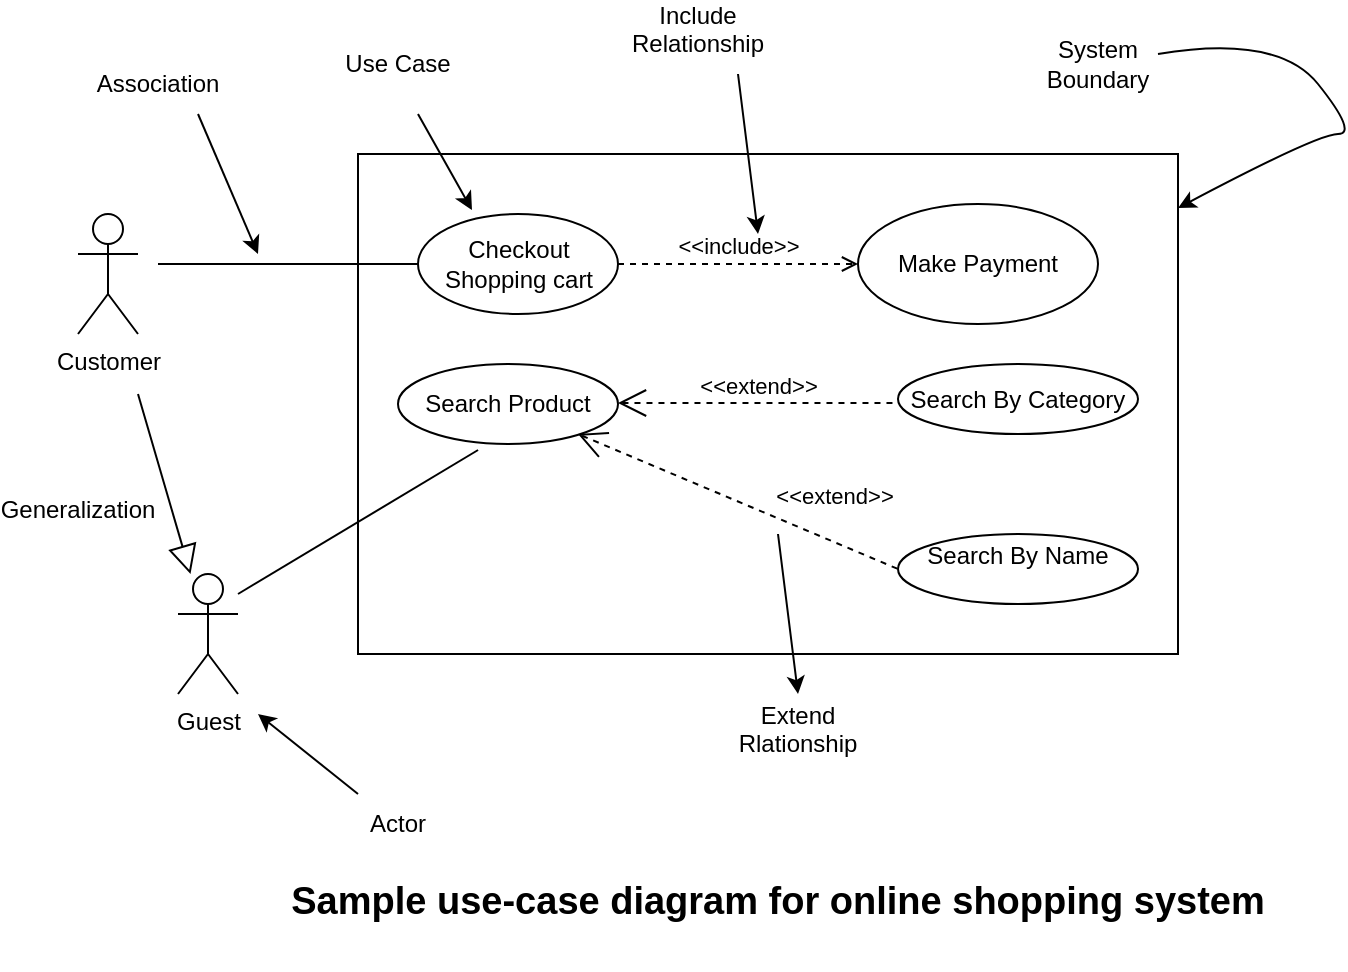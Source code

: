 <mxfile version="20.2.2" type="github">
  <diagram id="UubX5dcgKOnRHBO35QM9" name="Page-1">
    <mxGraphModel dx="782" dy="420" grid="1" gridSize="10" guides="1" tooltips="1" connect="1" arrows="1" fold="1" page="1" pageScale="1" pageWidth="850" pageHeight="1100" math="0" shadow="0">
      <root>
        <mxCell id="0" />
        <mxCell id="1" parent="0" />
        <mxCell id="sQjCd_Z69TwKa3vilqSy-1" value="" style="html=1;" parent="1" vertex="1">
          <mxGeometry x="180" y="90" width="410" height="250" as="geometry" />
        </mxCell>
        <mxCell id="sQjCd_Z69TwKa3vilqSy-2" value="" style="curved=1;endArrow=classic;html=1;rounded=0;entryX=1;entryY=0.108;entryDx=0;entryDy=0;entryPerimeter=0;" parent="1" target="sQjCd_Z69TwKa3vilqSy-1" edge="1">
          <mxGeometry width="50" height="50" relative="1" as="geometry">
            <mxPoint x="580" y="40" as="sourcePoint" />
            <mxPoint x="590" y="70" as="targetPoint" />
            <Array as="points">
              <mxPoint x="640" y="30" />
              <mxPoint x="680" y="80" />
              <mxPoint x="660" y="80" />
            </Array>
          </mxGeometry>
        </mxCell>
        <mxCell id="sQjCd_Z69TwKa3vilqSy-4" value="System Boundary" style="text;html=1;strokeColor=none;fillColor=none;align=center;verticalAlign=middle;whiteSpace=wrap;rounded=0;" parent="1" vertex="1">
          <mxGeometry x="520" y="30" width="60" height="30" as="geometry" />
        </mxCell>
        <mxCell id="sQjCd_Z69TwKa3vilqSy-6" value="&lt;div&gt;Checkout&lt;/div&gt;&lt;div&gt;Shopping cart&lt;br&gt;&lt;/div&gt;" style="shape=ellipse;html=1;dashed=0;whitespace=wrap;perimeter=ellipsePerimeter;" parent="1" vertex="1">
          <mxGeometry x="210" y="120" width="100" height="50" as="geometry" />
        </mxCell>
        <mxCell id="sQjCd_Z69TwKa3vilqSy-8" value="Make Payment" style="ellipse;whiteSpace=wrap;html=1;dashed=0;" parent="1" vertex="1">
          <mxGeometry x="430" y="115" width="120" height="60" as="geometry" />
        </mxCell>
        <mxCell id="sQjCd_Z69TwKa3vilqSy-10" value="&amp;lt;&amp;lt;include&amp;gt;&amp;gt;" style="html=1;verticalAlign=bottom;labelBackgroundColor=none;endArrow=open;endFill=0;rounded=0;entryX=0;entryY=0.5;entryDx=0;entryDy=0;exitX=1;exitY=0.5;exitDx=0;exitDy=0;dashed=1;" parent="1" source="sQjCd_Z69TwKa3vilqSy-6" target="sQjCd_Z69TwKa3vilqSy-8" edge="1">
          <mxGeometry width="160" relative="1" as="geometry">
            <mxPoint x="310" y="140" as="sourcePoint" />
            <mxPoint x="470" y="140" as="targetPoint" />
          </mxGeometry>
        </mxCell>
        <mxCell id="sQjCd_Z69TwKa3vilqSy-11" value="&lt;div&gt;Search Product&lt;/div&gt;" style="ellipse;whiteSpace=wrap;html=1;" parent="1" vertex="1">
          <mxGeometry x="200" y="195" width="110" height="40" as="geometry" />
        </mxCell>
        <mxCell id="sQjCd_Z69TwKa3vilqSy-12" value="&lt;div&gt;Search By Category&lt;br&gt;&lt;/div&gt;" style="ellipse;whiteSpace=wrap;html=1;" parent="1" vertex="1">
          <mxGeometry x="450" y="195" width="120" height="35" as="geometry" />
        </mxCell>
        <mxCell id="sQjCd_Z69TwKa3vilqSy-14" value="&amp;lt;&amp;lt;extend&amp;gt;&amp;gt;" style="edgeStyle=none;html=1;startArrow=open;endArrow=none;startSize=12;verticalAlign=bottom;dashed=1;labelBackgroundColor=none;rounded=0;" parent="1" edge="1">
          <mxGeometry width="160" relative="1" as="geometry">
            <mxPoint x="310" y="214.5" as="sourcePoint" />
            <mxPoint x="450" y="214.5" as="targetPoint" />
          </mxGeometry>
        </mxCell>
        <mxCell id="sQjCd_Z69TwKa3vilqSy-15" value="&lt;div&gt;Search By Name&lt;/div&gt;&lt;div&gt;&lt;br&gt;&lt;/div&gt;" style="ellipse;whiteSpace=wrap;html=1;" parent="1" vertex="1">
          <mxGeometry x="450" y="280" width="120" height="35" as="geometry" />
        </mxCell>
        <mxCell id="sQjCd_Z69TwKa3vilqSy-19" value="&amp;lt;&amp;lt;extend&amp;gt;&amp;gt;" style="edgeStyle=none;html=1;startArrow=open;endArrow=none;startSize=12;verticalAlign=bottom;dashed=1;labelBackgroundColor=none;rounded=0;entryX=0;entryY=0.5;entryDx=0;entryDy=0;" parent="1" target="sQjCd_Z69TwKa3vilqSy-15" edge="1">
          <mxGeometry x="0.53" y="13" width="160" relative="1" as="geometry">
            <mxPoint x="290" y="230" as="sourcePoint" />
            <mxPoint x="450" y="270" as="targetPoint" />
            <mxPoint as="offset" />
          </mxGeometry>
        </mxCell>
        <mxCell id="sQjCd_Z69TwKa3vilqSy-20" value="" style="endArrow=classic;html=1;rounded=0;" parent="1" edge="1">
          <mxGeometry width="50" height="50" relative="1" as="geometry">
            <mxPoint x="370" y="50" as="sourcePoint" />
            <mxPoint x="380" y="130" as="targetPoint" />
          </mxGeometry>
        </mxCell>
        <mxCell id="sQjCd_Z69TwKa3vilqSy-21" value="&lt;div&gt;Include Relationship&lt;/div&gt;&lt;div&gt;&lt;br&gt;&lt;/div&gt;" style="text;html=1;strokeColor=none;fillColor=none;align=center;verticalAlign=middle;whiteSpace=wrap;rounded=0;" parent="1" vertex="1">
          <mxGeometry x="320" y="20" width="60" height="30" as="geometry" />
        </mxCell>
        <mxCell id="sQjCd_Z69TwKa3vilqSy-22" value="" style="endArrow=classic;html=1;rounded=0;" parent="1" edge="1">
          <mxGeometry width="50" height="50" relative="1" as="geometry">
            <mxPoint x="390" y="280" as="sourcePoint" />
            <mxPoint x="400" y="360" as="targetPoint" />
          </mxGeometry>
        </mxCell>
        <mxCell id="sQjCd_Z69TwKa3vilqSy-23" value="&lt;div&gt;Extend Rlationship&lt;/div&gt;&lt;div&gt;&lt;br&gt;&lt;/div&gt;" style="text;html=1;strokeColor=none;fillColor=none;align=center;verticalAlign=middle;whiteSpace=wrap;rounded=0;" parent="1" vertex="1">
          <mxGeometry x="370" y="370" width="60" height="30" as="geometry" />
        </mxCell>
        <mxCell id="sQjCd_Z69TwKa3vilqSy-25" value="" style="endArrow=classic;html=1;rounded=0;entryX=0.27;entryY=-0.04;entryDx=0;entryDy=0;entryPerimeter=0;" parent="1" target="sQjCd_Z69TwKa3vilqSy-6" edge="1">
          <mxGeometry width="50" height="50" relative="1" as="geometry">
            <mxPoint x="210" y="70" as="sourcePoint" />
            <mxPoint x="260" y="20" as="targetPoint" />
          </mxGeometry>
        </mxCell>
        <mxCell id="sQjCd_Z69TwKa3vilqSy-26" value="&lt;div&gt;Use Case&lt;/div&gt;" style="text;html=1;strokeColor=none;fillColor=none;align=center;verticalAlign=middle;whiteSpace=wrap;rounded=0;" parent="1" vertex="1">
          <mxGeometry x="170" y="30" width="60" height="30" as="geometry" />
        </mxCell>
        <mxCell id="sQjCd_Z69TwKa3vilqSy-27" value="&lt;div&gt;Customer&lt;/div&gt;&lt;div&gt;&lt;br&gt;&lt;/div&gt;" style="shape=umlActor;verticalLabelPosition=bottom;verticalAlign=top;html=1;outlineConnect=0;" parent="1" vertex="1">
          <mxGeometry x="40" y="120" width="30" height="60" as="geometry" />
        </mxCell>
        <mxCell id="sQjCd_Z69TwKa3vilqSy-28" value="Guest" style="shape=umlActor;verticalLabelPosition=bottom;verticalAlign=top;html=1;outlineConnect=0;" parent="1" vertex="1">
          <mxGeometry x="90" y="300" width="30" height="60" as="geometry" />
        </mxCell>
        <mxCell id="sQjCd_Z69TwKa3vilqSy-31" value="" style="endArrow=none;html=1;rounded=0;" parent="1" target="sQjCd_Z69TwKa3vilqSy-6" edge="1">
          <mxGeometry width="50" height="50" relative="1" as="geometry">
            <mxPoint x="80" y="145" as="sourcePoint" />
            <mxPoint x="150" y="150" as="targetPoint" />
          </mxGeometry>
        </mxCell>
        <mxCell id="sQjCd_Z69TwKa3vilqSy-32" value="" style="endArrow=none;html=1;rounded=0;entryX=0.364;entryY=1.075;entryDx=0;entryDy=0;entryPerimeter=0;" parent="1" target="sQjCd_Z69TwKa3vilqSy-11" edge="1">
          <mxGeometry width="50" height="50" relative="1" as="geometry">
            <mxPoint x="120" y="310" as="sourcePoint" />
            <mxPoint x="170" y="260" as="targetPoint" />
          </mxGeometry>
        </mxCell>
        <mxCell id="sQjCd_Z69TwKa3vilqSy-36" value="" style="edgeStyle=none;html=1;endSize=12;endArrow=block;endFill=0;rounded=0;" parent="1" target="sQjCd_Z69TwKa3vilqSy-28" edge="1">
          <mxGeometry width="160" relative="1" as="geometry">
            <mxPoint x="70" y="210" as="sourcePoint" />
            <mxPoint x="100" y="280" as="targetPoint" />
          </mxGeometry>
        </mxCell>
        <mxCell id="sQjCd_Z69TwKa3vilqSy-37" value="&lt;div&gt;Generalization&lt;/div&gt;&lt;div&gt;&lt;br&gt;&lt;/div&gt;" style="text;html=1;strokeColor=none;fillColor=none;align=center;verticalAlign=middle;whiteSpace=wrap;rounded=0;" parent="1" vertex="1">
          <mxGeometry x="10" y="260" width="60" height="30" as="geometry" />
        </mxCell>
        <mxCell id="sQjCd_Z69TwKa3vilqSy-40" value="" style="endArrow=classic;html=1;rounded=0;" parent="1" edge="1">
          <mxGeometry width="50" height="50" relative="1" as="geometry">
            <mxPoint x="180" y="410" as="sourcePoint" />
            <mxPoint x="130" y="370" as="targetPoint" />
          </mxGeometry>
        </mxCell>
        <mxCell id="sQjCd_Z69TwKa3vilqSy-41" value="Actor" style="text;html=1;strokeColor=none;fillColor=none;align=center;verticalAlign=middle;whiteSpace=wrap;rounded=0;" parent="1" vertex="1">
          <mxGeometry x="170" y="410" width="60" height="30" as="geometry" />
        </mxCell>
        <mxCell id="sQjCd_Z69TwKa3vilqSy-42" value="" style="endArrow=classic;html=1;rounded=0;" parent="1" edge="1">
          <mxGeometry width="50" height="50" relative="1" as="geometry">
            <mxPoint x="100" y="70" as="sourcePoint" />
            <mxPoint x="130" y="140" as="targetPoint" />
          </mxGeometry>
        </mxCell>
        <mxCell id="sQjCd_Z69TwKa3vilqSy-43" value="&lt;div&gt;Association&lt;/div&gt;" style="text;html=1;strokeColor=none;fillColor=none;align=center;verticalAlign=middle;whiteSpace=wrap;rounded=0;" parent="1" vertex="1">
          <mxGeometry x="50" y="40" width="60" height="30" as="geometry" />
        </mxCell>
        <mxCell id="sQjCd_Z69TwKa3vilqSy-44" value="&lt;div style=&quot;font-size: 19px;&quot;&gt;Sample use-case diagram for online shopping system&lt;/div&gt;&lt;div style=&quot;font-size: 19px;&quot;&gt;&lt;br style=&quot;font-size: 19px;&quot;&gt;&lt;/div&gt;" style="text;html=1;strokeColor=none;fillColor=none;align=center;verticalAlign=middle;whiteSpace=wrap;rounded=0;fontStyle=1;fontSize=19;" parent="1" vertex="1">
          <mxGeometry x="120" y="460" width="540" height="30" as="geometry" />
        </mxCell>
      </root>
    </mxGraphModel>
  </diagram>
</mxfile>
